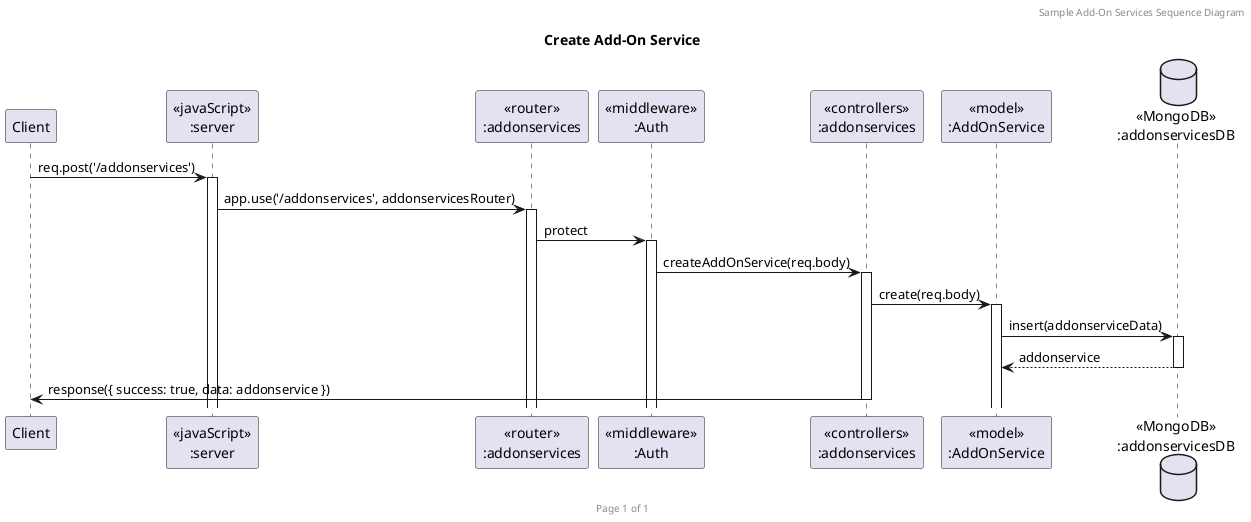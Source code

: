 @startuml Create Add-On Service

header Sample Add-On Services Sequence Diagram
footer Page %page% of %lastpage%
title "Create Add-On Service"

participant "Client" as client
participant "<<javaScript>>\n:server" as server
participant "<<router>>\n:addonservices" as routerAddOnServices
participant "<<middleware>>\n:Auth" as AuthMiddleware
participant "<<controllers>>\n:addonservices" as controllersAddOnServices
participant "<<model>>\n:AddOnService" as modelAddOnService
database "<<MongoDB>>\n:addonservicesDB" as AddOnServicesDatabase

client->server ++: req.post('/addonservices')
server->routerAddOnServices ++: app.use('/addonservices', addonservicesRouter)
routerAddOnServices -> AuthMiddleware ++: protect
AuthMiddleware -> controllersAddOnServices ++: createAddOnService(req.body)

controllersAddOnServices -> modelAddOnService ++: create(req.body)
modelAddOnService -> AddOnServicesDatabase ++: insert(addonserviceData)
AddOnServicesDatabase --> modelAddOnService --: addonservice
controllersAddOnServices->client --: response({ success: true, data: addonservice })

@enduml
